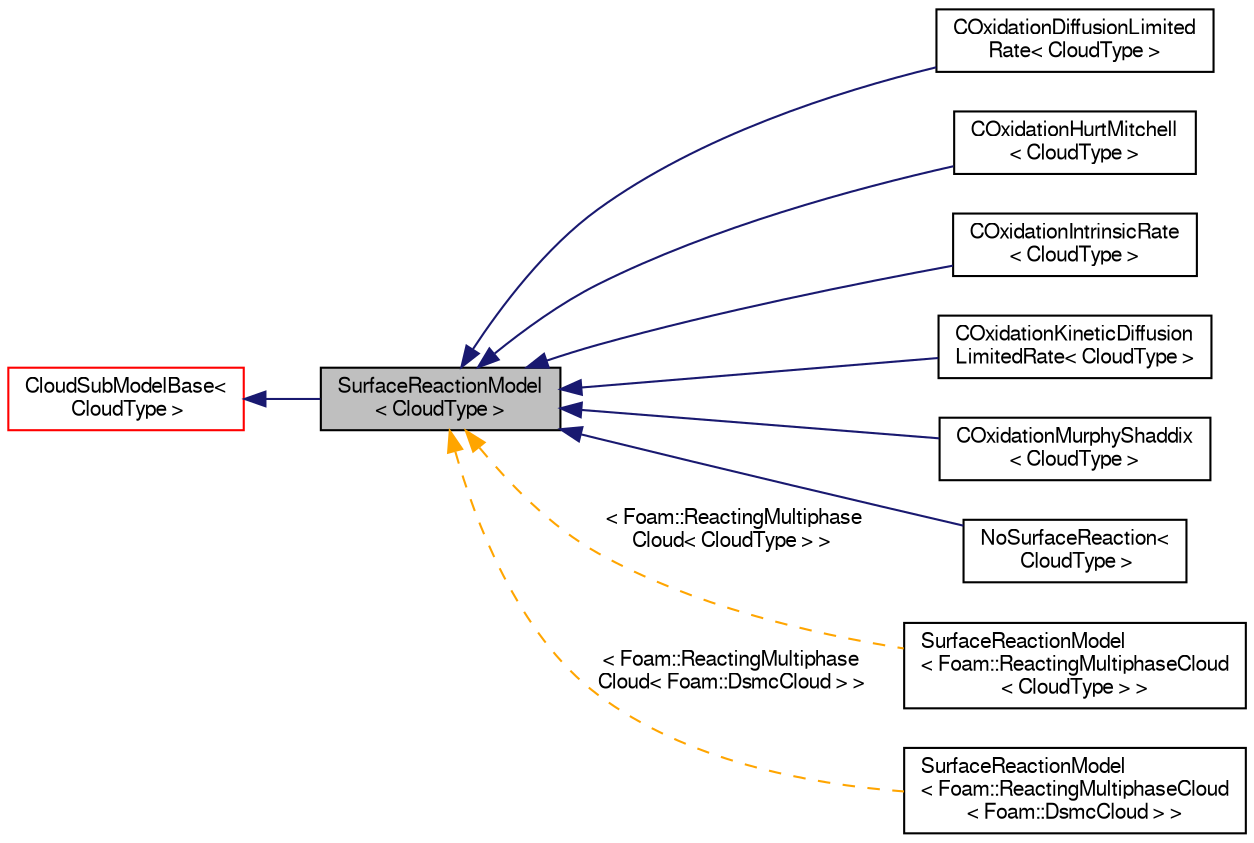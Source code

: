 digraph "SurfaceReactionModel&lt; CloudType &gt;"
{
  bgcolor="transparent";
  edge [fontname="FreeSans",fontsize="10",labelfontname="FreeSans",labelfontsize="10"];
  node [fontname="FreeSans",fontsize="10",shape=record];
  rankdir="LR";
  Node0 [label="SurfaceReactionModel\l\< CloudType \>",height=0.2,width=0.4,color="black", fillcolor="grey75", style="filled", fontcolor="black"];
  Node1 -> Node0 [dir="back",color="midnightblue",fontsize="10",style="solid",fontname="FreeSans"];
  Node1 [label="CloudSubModelBase\<\l CloudType \>",height=0.2,width=0.4,color="red",URL="$a24006.html",tooltip="Base class for cloud sub-models. "];
  Node0 -> Node3 [dir="back",color="midnightblue",fontsize="10",style="solid",fontname="FreeSans"];
  Node3 [label="COxidationDiffusionLimited\lRate\< CloudType \>",height=0.2,width=0.4,color="black",URL="$a23614.html"];
  Node0 -> Node4 [dir="back",color="midnightblue",fontsize="10",style="solid",fontname="FreeSans"];
  Node4 [label="COxidationHurtMitchell\l\< CloudType \>",height=0.2,width=0.4,color="black",URL="$a23618.html"];
  Node0 -> Node5 [dir="back",color="midnightblue",fontsize="10",style="solid",fontname="FreeSans"];
  Node5 [label="COxidationIntrinsicRate\l\< CloudType \>",height=0.2,width=0.4,color="black",URL="$a23626.html"];
  Node0 -> Node6 [dir="back",color="midnightblue",fontsize="10",style="solid",fontname="FreeSans"];
  Node6 [label="COxidationKineticDiffusion\lLimitedRate\< CloudType \>",height=0.2,width=0.4,color="black",URL="$a23630.html"];
  Node0 -> Node7 [dir="back",color="midnightblue",fontsize="10",style="solid",fontname="FreeSans"];
  Node7 [label="COxidationMurphyShaddix\l\< CloudType \>",height=0.2,width=0.4,color="black",URL="$a23634.html"];
  Node0 -> Node8 [dir="back",color="midnightblue",fontsize="10",style="solid",fontname="FreeSans"];
  Node8 [label="NoSurfaceReaction\<\l CloudType \>",height=0.2,width=0.4,color="black",URL="$a24354.html",tooltip="Dummy surface reaction model for &#39;none&#39;. "];
  Node0 -> Node9 [dir="back",color="orange",fontsize="10",style="dashed",label=" \< Foam::ReactingMultiphase\lCloud\< CloudType \> \>" ,fontname="FreeSans"];
  Node9 [label="SurfaceReactionModel\l\< Foam::ReactingMultiphaseCloud\l\< CloudType \> \>",height=0.2,width=0.4,color="black",URL="$a23822.html"];
  Node0 -> Node10 [dir="back",color="orange",fontsize="10",style="dashed",label=" \< Foam::ReactingMultiphase\lCloud\< Foam::DsmcCloud \> \>" ,fontname="FreeSans"];
  Node10 [label="SurfaceReactionModel\l\< Foam::ReactingMultiphaseCloud\l\< Foam::DsmcCloud \> \>",height=0.2,width=0.4,color="black",URL="$a23822.html"];
}
